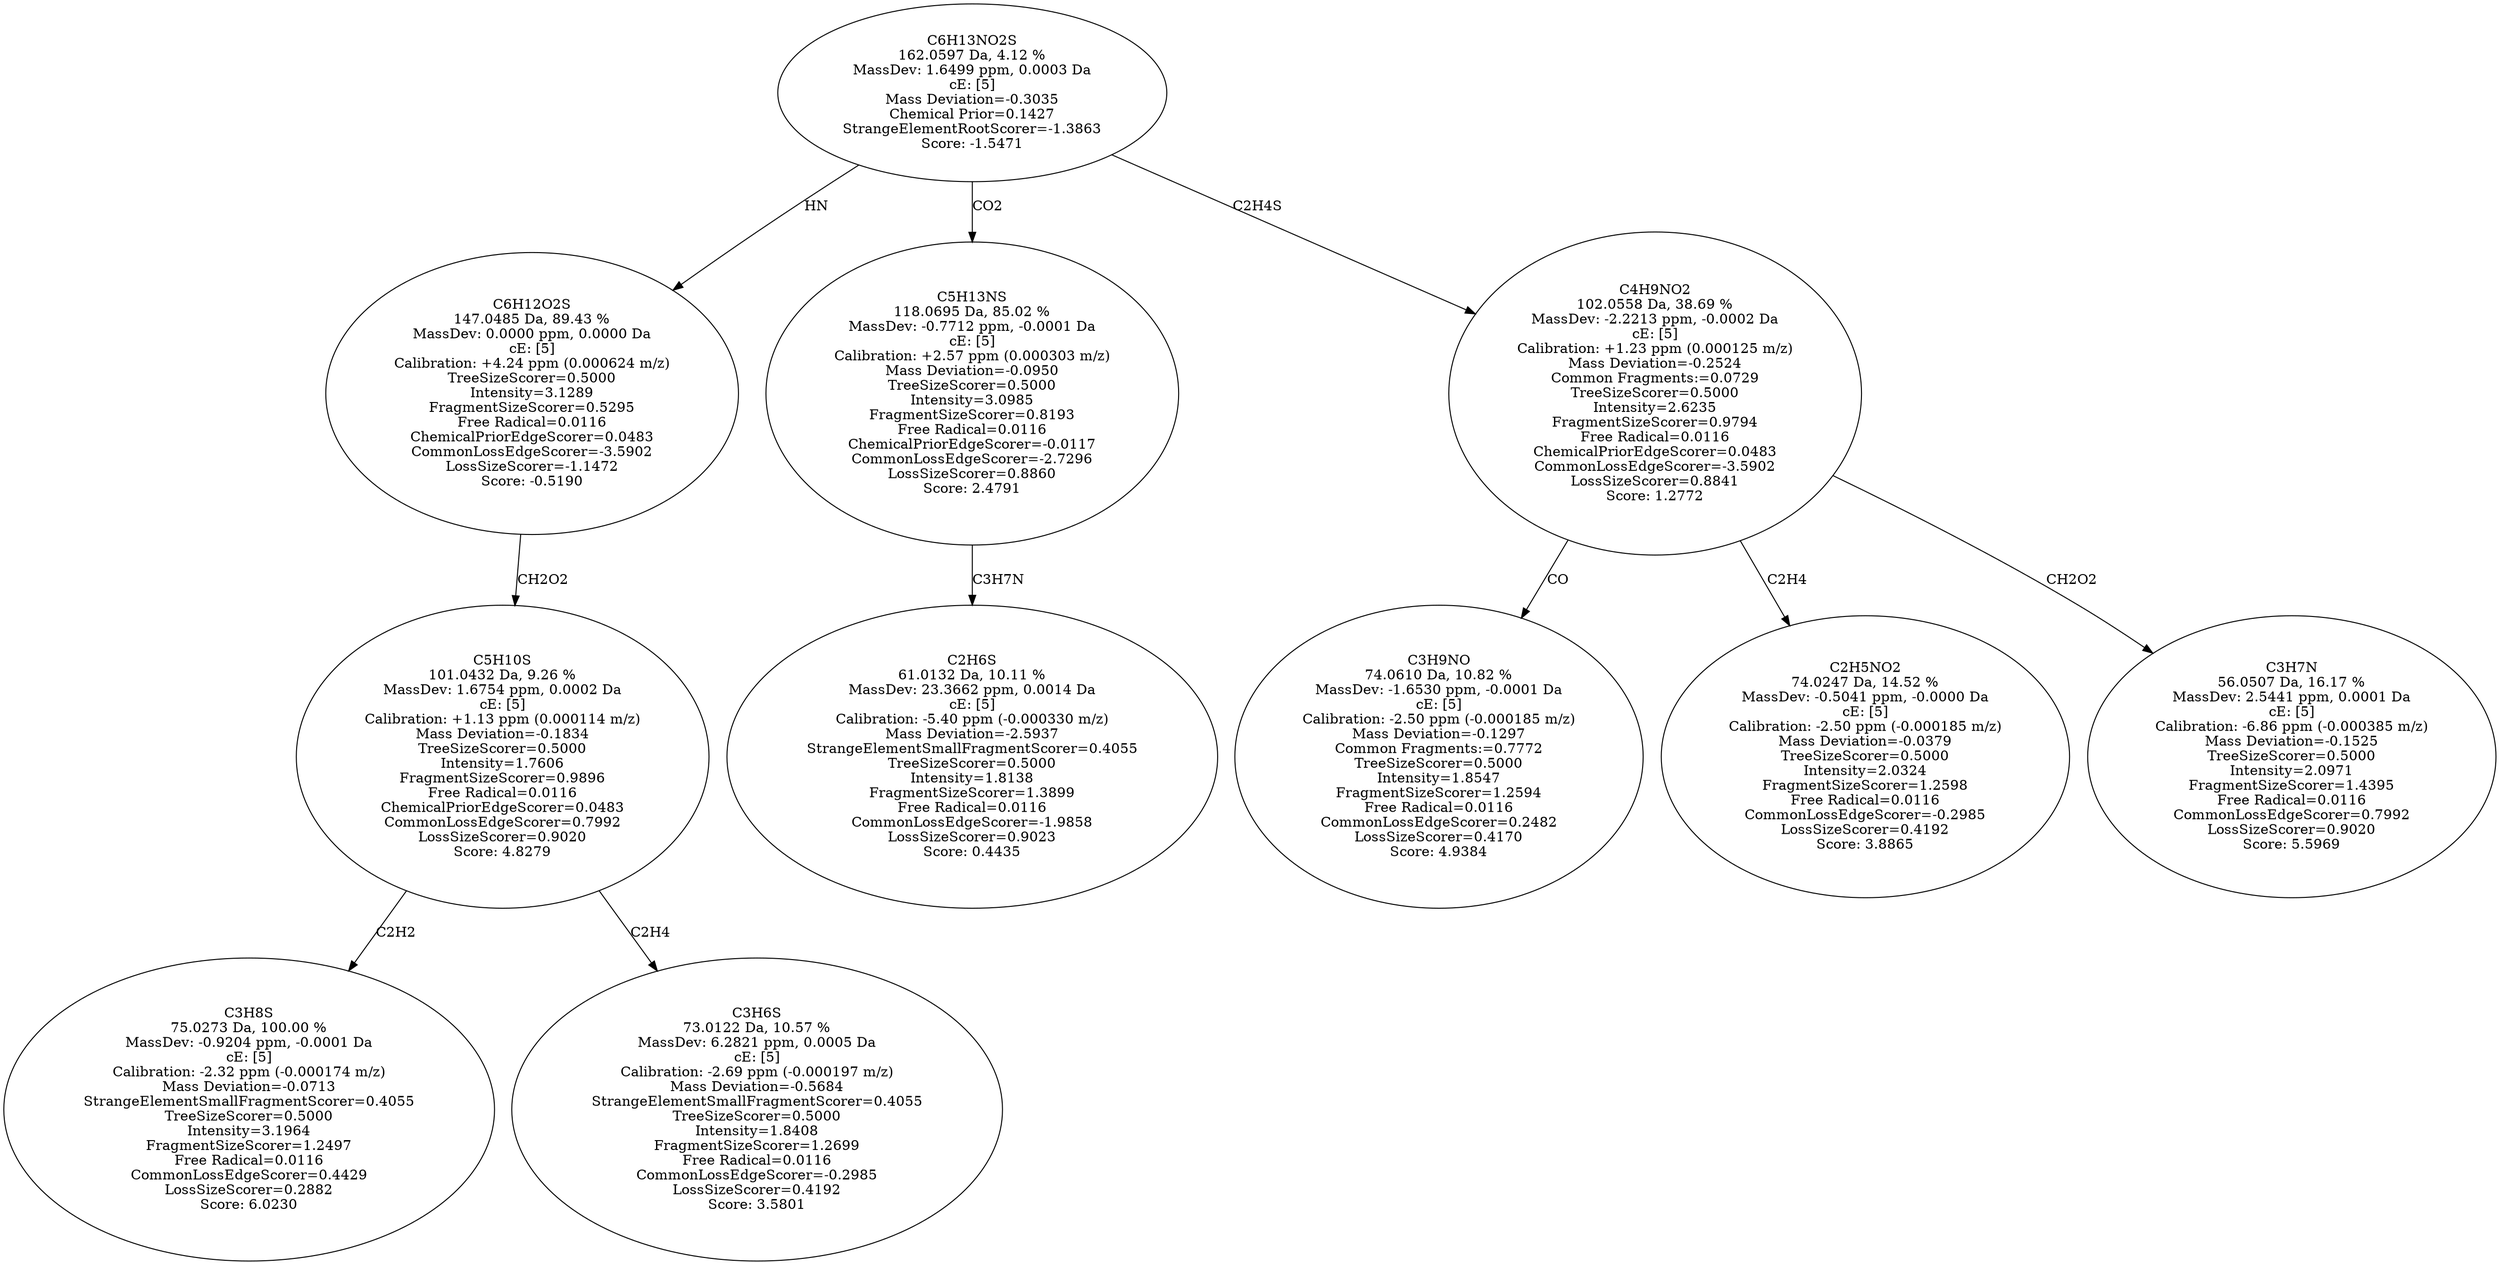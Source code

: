 strict digraph {
v1 [label="C3H8S\n75.0273 Da, 100.00 %\nMassDev: -0.9204 ppm, -0.0001 Da\ncE: [5]\nCalibration: -2.32 ppm (-0.000174 m/z)\nMass Deviation=-0.0713\nStrangeElementSmallFragmentScorer=0.4055\nTreeSizeScorer=0.5000\nIntensity=3.1964\nFragmentSizeScorer=1.2497\nFree Radical=0.0116\nCommonLossEdgeScorer=0.4429\nLossSizeScorer=0.2882\nScore: 6.0230"];
v2 [label="C3H6S\n73.0122 Da, 10.57 %\nMassDev: 6.2821 ppm, 0.0005 Da\ncE: [5]\nCalibration: -2.69 ppm (-0.000197 m/z)\nMass Deviation=-0.5684\nStrangeElementSmallFragmentScorer=0.4055\nTreeSizeScorer=0.5000\nIntensity=1.8408\nFragmentSizeScorer=1.2699\nFree Radical=0.0116\nCommonLossEdgeScorer=-0.2985\nLossSizeScorer=0.4192\nScore: 3.5801"];
v3 [label="C5H10S\n101.0432 Da, 9.26 %\nMassDev: 1.6754 ppm, 0.0002 Da\ncE: [5]\nCalibration: +1.13 ppm (0.000114 m/z)\nMass Deviation=-0.1834\nTreeSizeScorer=0.5000\nIntensity=1.7606\nFragmentSizeScorer=0.9896\nFree Radical=0.0116\nChemicalPriorEdgeScorer=0.0483\nCommonLossEdgeScorer=0.7992\nLossSizeScorer=0.9020\nScore: 4.8279"];
v4 [label="C6H12O2S\n147.0485 Da, 89.43 %\nMassDev: 0.0000 ppm, 0.0000 Da\ncE: [5]\nCalibration: +4.24 ppm (0.000624 m/z)\nTreeSizeScorer=0.5000\nIntensity=3.1289\nFragmentSizeScorer=0.5295\nFree Radical=0.0116\nChemicalPriorEdgeScorer=0.0483\nCommonLossEdgeScorer=-3.5902\nLossSizeScorer=-1.1472\nScore: -0.5190"];
v5 [label="C2H6S\n61.0132 Da, 10.11 %\nMassDev: 23.3662 ppm, 0.0014 Da\ncE: [5]\nCalibration: -5.40 ppm (-0.000330 m/z)\nMass Deviation=-2.5937\nStrangeElementSmallFragmentScorer=0.4055\nTreeSizeScorer=0.5000\nIntensity=1.8138\nFragmentSizeScorer=1.3899\nFree Radical=0.0116\nCommonLossEdgeScorer=-1.9858\nLossSizeScorer=0.9023\nScore: 0.4435"];
v6 [label="C5H13NS\n118.0695 Da, 85.02 %\nMassDev: -0.7712 ppm, -0.0001 Da\ncE: [5]\nCalibration: +2.57 ppm (0.000303 m/z)\nMass Deviation=-0.0950\nTreeSizeScorer=0.5000\nIntensity=3.0985\nFragmentSizeScorer=0.8193\nFree Radical=0.0116\nChemicalPriorEdgeScorer=-0.0117\nCommonLossEdgeScorer=-2.7296\nLossSizeScorer=0.8860\nScore: 2.4791"];
v7 [label="C3H9NO\n74.0610 Da, 10.82 %\nMassDev: -1.6530 ppm, -0.0001 Da\ncE: [5]\nCalibration: -2.50 ppm (-0.000185 m/z)\nMass Deviation=-0.1297\nCommon Fragments:=0.7772\nTreeSizeScorer=0.5000\nIntensity=1.8547\nFragmentSizeScorer=1.2594\nFree Radical=0.0116\nCommonLossEdgeScorer=0.2482\nLossSizeScorer=0.4170\nScore: 4.9384"];
v8 [label="C2H5NO2\n74.0247 Da, 14.52 %\nMassDev: -0.5041 ppm, -0.0000 Da\ncE: [5]\nCalibration: -2.50 ppm (-0.000185 m/z)\nMass Deviation=-0.0379\nTreeSizeScorer=0.5000\nIntensity=2.0324\nFragmentSizeScorer=1.2598\nFree Radical=0.0116\nCommonLossEdgeScorer=-0.2985\nLossSizeScorer=0.4192\nScore: 3.8865"];
v9 [label="C3H7N\n56.0507 Da, 16.17 %\nMassDev: 2.5441 ppm, 0.0001 Da\ncE: [5]\nCalibration: -6.86 ppm (-0.000385 m/z)\nMass Deviation=-0.1525\nTreeSizeScorer=0.5000\nIntensity=2.0971\nFragmentSizeScorer=1.4395\nFree Radical=0.0116\nCommonLossEdgeScorer=0.7992\nLossSizeScorer=0.9020\nScore: 5.5969"];
v10 [label="C4H9NO2\n102.0558 Da, 38.69 %\nMassDev: -2.2213 ppm, -0.0002 Da\ncE: [5]\nCalibration: +1.23 ppm (0.000125 m/z)\nMass Deviation=-0.2524\nCommon Fragments:=0.0729\nTreeSizeScorer=0.5000\nIntensity=2.6235\nFragmentSizeScorer=0.9794\nFree Radical=0.0116\nChemicalPriorEdgeScorer=0.0483\nCommonLossEdgeScorer=-3.5902\nLossSizeScorer=0.8841\nScore: 1.2772"];
v11 [label="C6H13NO2S\n162.0597 Da, 4.12 %\nMassDev: 1.6499 ppm, 0.0003 Da\ncE: [5]\nMass Deviation=-0.3035\nChemical Prior=0.1427\nStrangeElementRootScorer=-1.3863\nScore: -1.5471"];
v3 -> v1 [label="C2H2"];
v3 -> v2 [label="C2H4"];
v4 -> v3 [label="CH2O2"];
v11 -> v4 [label="HN"];
v6 -> v5 [label="C3H7N"];
v11 -> v6 [label="CO2"];
v10 -> v7 [label="CO"];
v10 -> v8 [label="C2H4"];
v10 -> v9 [label="CH2O2"];
v11 -> v10 [label="C2H4S"];
}